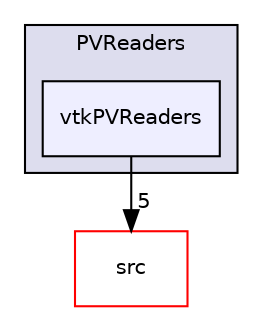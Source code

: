 digraph "applications/utilities/postProcessing/graphics/PVReaders/vtkPVReaders" {
  bgcolor=transparent;
  compound=true
  node [ fontsize="10", fontname="Helvetica"];
  edge [ labelfontsize="10", labelfontname="Helvetica"];
  subgraph clusterdir_886c4169983dfa1169e2a3bbfb2e06f0 {
    graph [ bgcolor="#ddddee", pencolor="black", label="PVReaders" fontname="Helvetica", fontsize="10", URL="dir_886c4169983dfa1169e2a3bbfb2e06f0.html"]
  dir_b89cf5fab964cafad44abb168f678bf1 [shape=box, label="vtkPVReaders", style="filled", fillcolor="#eeeeff", pencolor="black", URL="dir_b89cf5fab964cafad44abb168f678bf1.html"];
  }
  dir_68267d1309a1af8e8297ef4c3efbcdba [shape=box label="src" color="red" URL="dir_68267d1309a1af8e8297ef4c3efbcdba.html"];
  dir_b89cf5fab964cafad44abb168f678bf1->dir_68267d1309a1af8e8297ef4c3efbcdba [headlabel="5", labeldistance=1.5 headhref="dir_000642_000736.html"];
}
